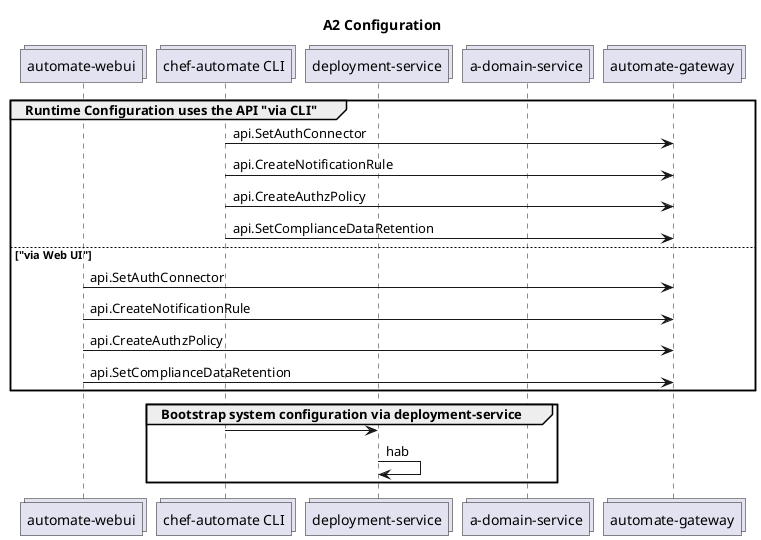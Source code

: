 @startuml
title A2 Configuration

collections "automate-webui" as webui
collections "chef-automate CLI" as cli
collections "deployment-service" as ds
collections "a-domain-service" as domain
collections "automate-gateway" as api

group Runtime Configuration uses the API "via CLI"
cli -> api: api.SetAuthConnector
cli -> api: api.CreateNotificationRule
cli -> api: api.CreateAuthzPolicy
cli -> api: api.SetComplianceDataRetention
else "via Web UI"
webui -> api: api.SetAuthConnector
webui -> api: api.CreateNotificationRule
webui -> api: api.CreateAuthzPolicy
webui -> api: api.SetComplianceDataRetention
end

group Bootstrap system configuration via deployment-service
cli -> ds
ds -> ds: hab
end


@enduml
